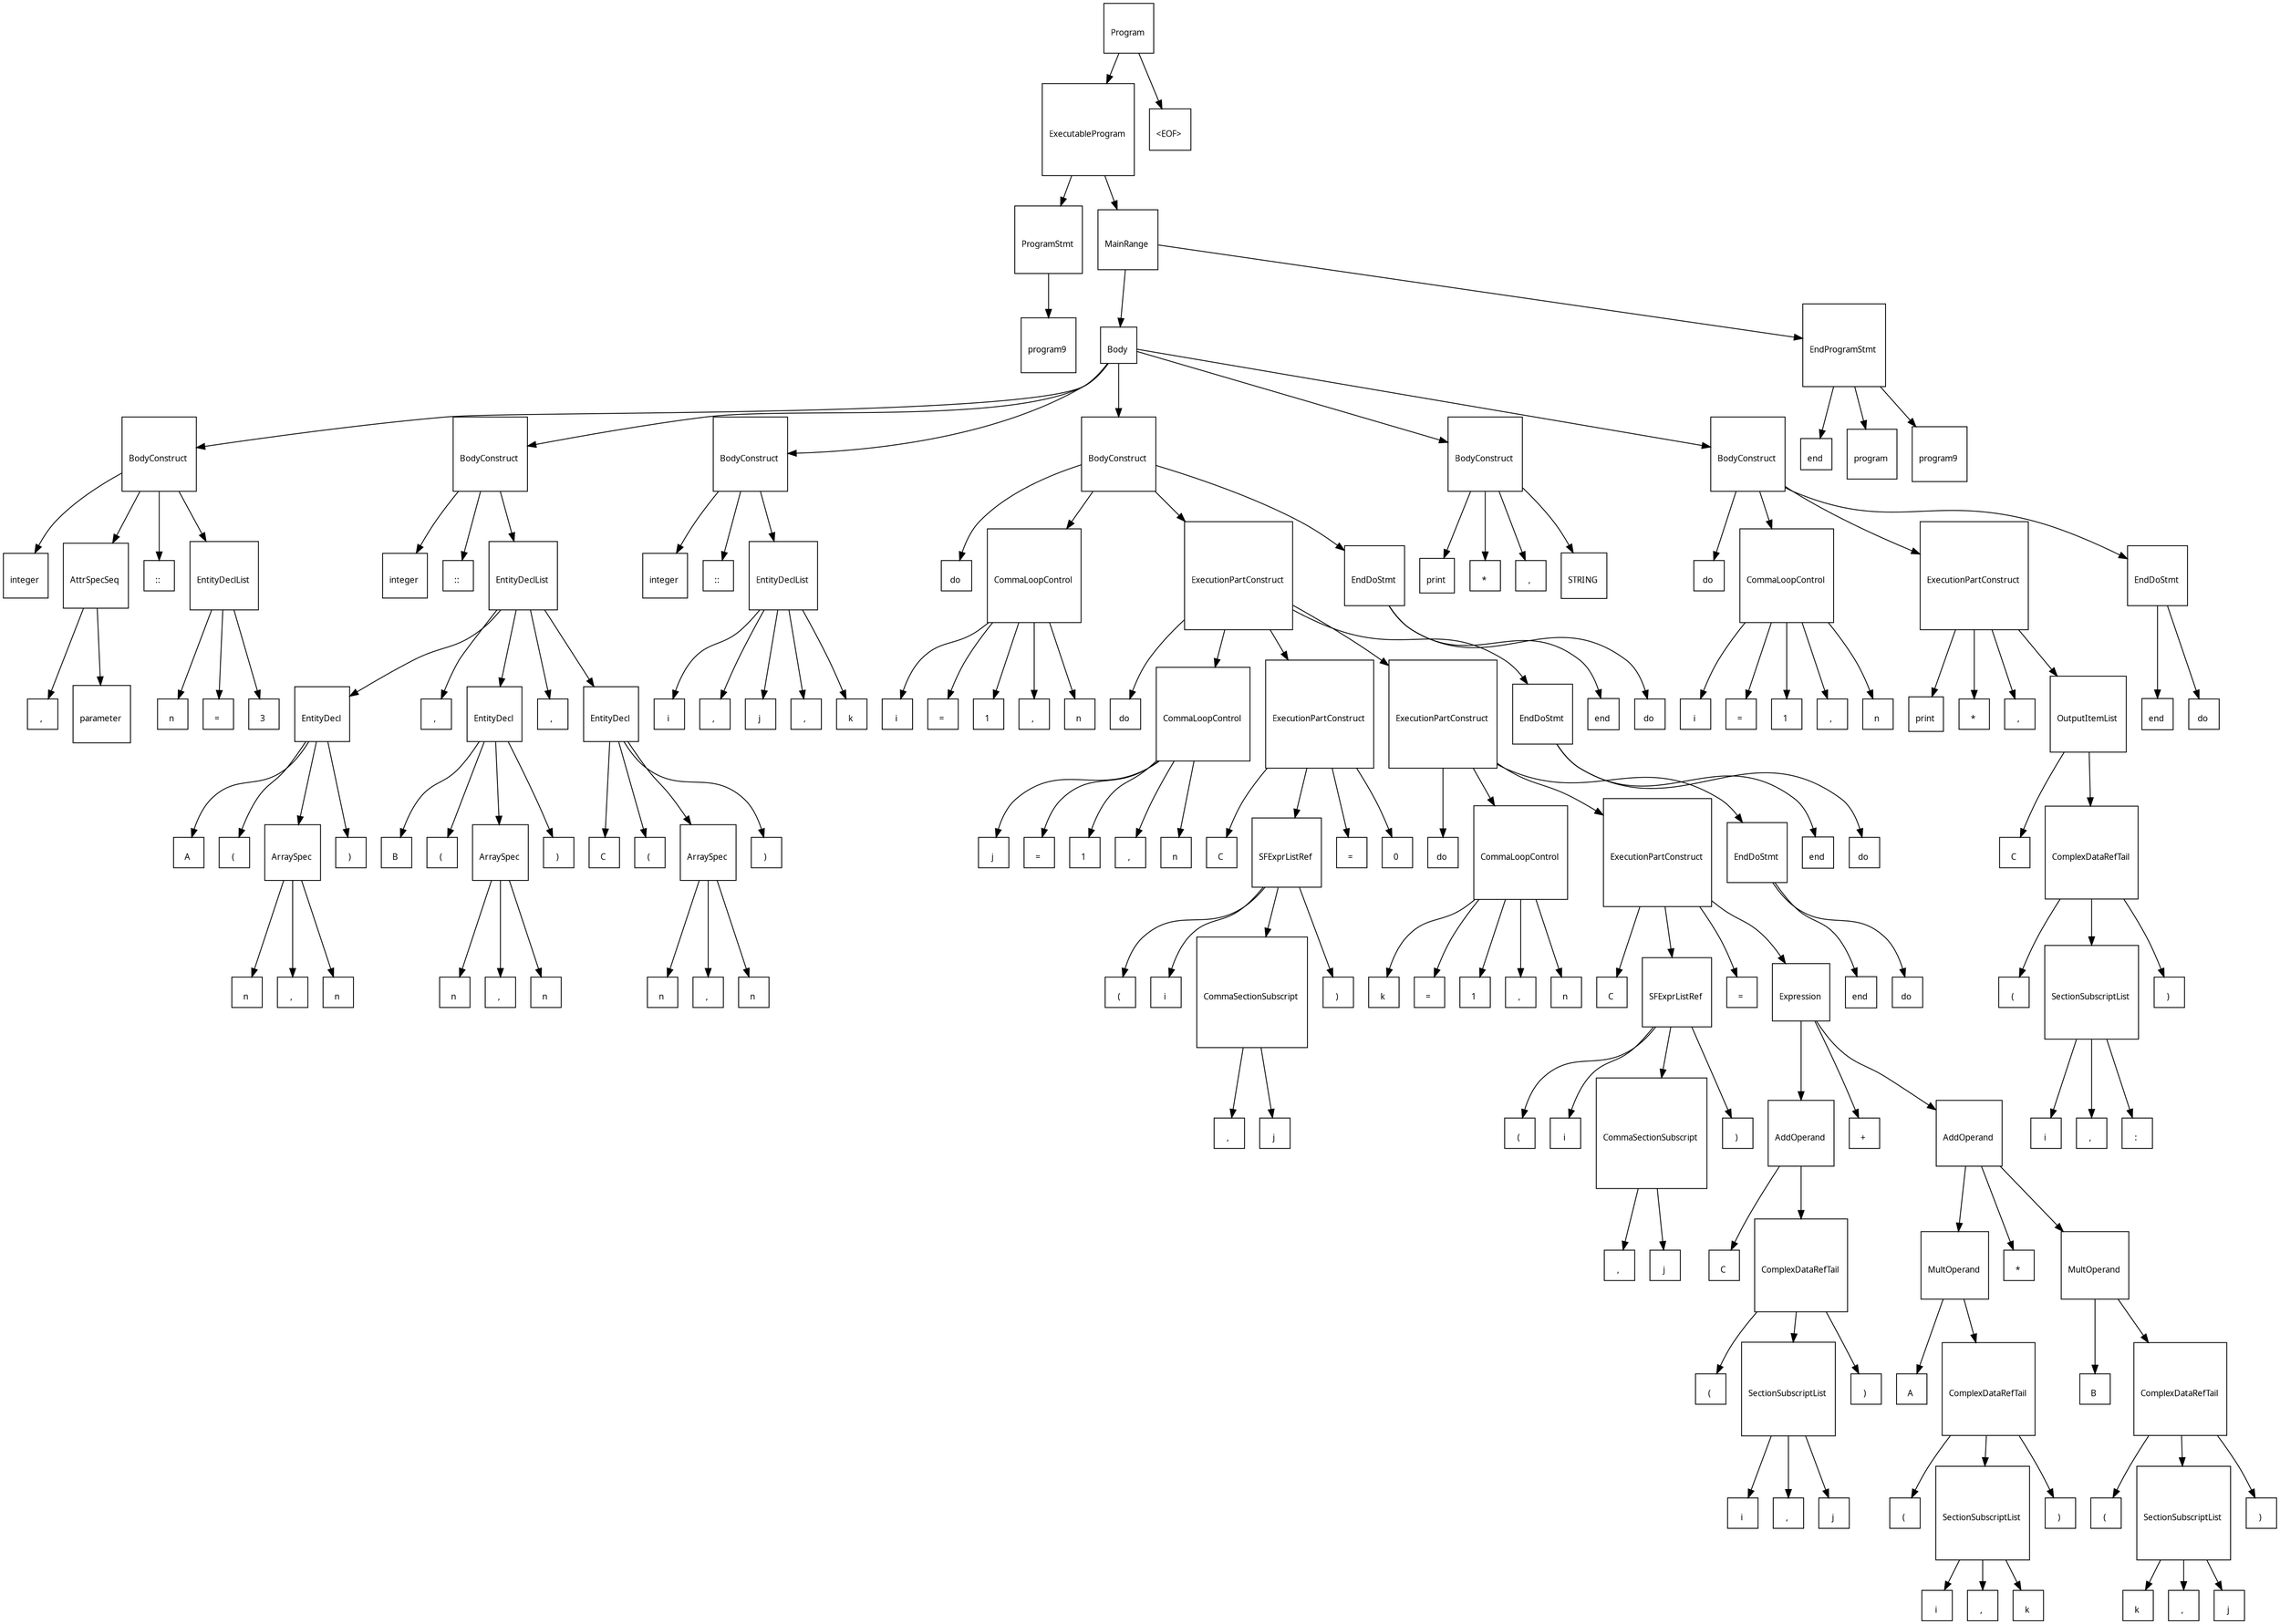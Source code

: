 digraph G {
  charset="UTF-8"
  node [shape=square, fontname="Arial Unicode MS"];
  "4c16a905-b64f-415a-9a4c-05d5574d3694" [label="\lProgram \n", fontsize=10];
  "4c16a905-b64f-415a-9a4c-05d5574d3694" -> "22ee99cb-eeb6-4fbd-ae5c-732eabcfdf30";
  "22ee99cb-eeb6-4fbd-ae5c-732eabcfdf30" [label="\lExecutableProgram \n", fontsize=10];
  "22ee99cb-eeb6-4fbd-ae5c-732eabcfdf30" -> "f9d8ad98-9ead-49e1-8e39-51428a3bc389";
  "f9d8ad98-9ead-49e1-8e39-51428a3bc389" [label="\lProgramStmt \n", fontsize=10];
  "f9d8ad98-9ead-49e1-8e39-51428a3bc389" -> "97bfd01b-2411-485b-b579-d8b60cd18a29";
  "97bfd01b-2411-485b-b579-d8b60cd18a29" [label="\lprogram9 \n", fontsize=10];
  "22ee99cb-eeb6-4fbd-ae5c-732eabcfdf30" -> "56df7d64-e4f5-49e2-b438-1920f5c903ba";
  "56df7d64-e4f5-49e2-b438-1920f5c903ba" [label="\lMainRange \n", fontsize=10];
  "56df7d64-e4f5-49e2-b438-1920f5c903ba" -> "fe1d30d0-e848-4ef0-afb6-1666e2e37be8";
  "fe1d30d0-e848-4ef0-afb6-1666e2e37be8" [label="\lBody \n", fontsize=10];
  "fe1d30d0-e848-4ef0-afb6-1666e2e37be8" -> "5f466235-4f77-48cc-b622-e246bea3d46f";
  "5f466235-4f77-48cc-b622-e246bea3d46f" [label="\lBodyConstruct \n", fontsize=10];
  "5f466235-4f77-48cc-b622-e246bea3d46f" -> "610a7275-086f-4a0a-a2b4-860dd9b19cea";
  "610a7275-086f-4a0a-a2b4-860dd9b19cea" [label="\linteger \n", fontsize=10];
  "5f466235-4f77-48cc-b622-e246bea3d46f" -> "8275443f-db9f-49d6-9eec-3fac60ac1f08";
  "8275443f-db9f-49d6-9eec-3fac60ac1f08" [label="\lAttrSpecSeq \n", fontsize=10];
  "8275443f-db9f-49d6-9eec-3fac60ac1f08" -> "43e6bb43-32ee-4910-aaa1-b5fe6cb79501";
  "43e6bb43-32ee-4910-aaa1-b5fe6cb79501" [label="\l, \n", fontsize=10];
  "8275443f-db9f-49d6-9eec-3fac60ac1f08" -> "34bb5304-6eda-4c1c-b539-a058b8ddb18a";
  "34bb5304-6eda-4c1c-b539-a058b8ddb18a" [label="\lparameter \n", fontsize=10];
  "5f466235-4f77-48cc-b622-e246bea3d46f" -> "ef9baef2-71ea-4401-b918-141d57dec3d9";
  "ef9baef2-71ea-4401-b918-141d57dec3d9" [label="\l:: \n", fontsize=10];
  "5f466235-4f77-48cc-b622-e246bea3d46f" -> "6339adb2-c3e8-419f-b070-c0c58795379c";
  "6339adb2-c3e8-419f-b070-c0c58795379c" [label="\lEntityDeclList \n", fontsize=10];
  "6339adb2-c3e8-419f-b070-c0c58795379c" -> "cbfcbc54-c039-4ed6-a528-71188762c482";
  "cbfcbc54-c039-4ed6-a528-71188762c482" [label="\ln \n", fontsize=10];
  "6339adb2-c3e8-419f-b070-c0c58795379c" -> "ea47a7c2-fe67-4517-82bc-57a9950cbc40";
  "ea47a7c2-fe67-4517-82bc-57a9950cbc40" [label="\l= \n", fontsize=10];
  "6339adb2-c3e8-419f-b070-c0c58795379c" -> "df31a0ea-05d6-4b32-9b9d-de2d380020df";
  "df31a0ea-05d6-4b32-9b9d-de2d380020df" [label="\l3 \n", fontsize=10];
  "fe1d30d0-e848-4ef0-afb6-1666e2e37be8" -> "1577da06-17f0-4b6b-b9e1-b23ccf30c077";
  "1577da06-17f0-4b6b-b9e1-b23ccf30c077" [label="\lBodyConstruct \n", fontsize=10];
  "1577da06-17f0-4b6b-b9e1-b23ccf30c077" -> "4fb24068-4c0a-4dcd-8aa4-e8baff9988d3";
  "4fb24068-4c0a-4dcd-8aa4-e8baff9988d3" [label="\linteger \n", fontsize=10];
  "1577da06-17f0-4b6b-b9e1-b23ccf30c077" -> "82c8fde2-02ca-4549-8048-4edc6278be71";
  "82c8fde2-02ca-4549-8048-4edc6278be71" [label="\l:: \n", fontsize=10];
  "1577da06-17f0-4b6b-b9e1-b23ccf30c077" -> "ed1466fa-d6b1-4e51-8981-e1c72ea27023";
  "ed1466fa-d6b1-4e51-8981-e1c72ea27023" [label="\lEntityDeclList \n", fontsize=10];
  "ed1466fa-d6b1-4e51-8981-e1c72ea27023" -> "0a2c2e47-1ddf-4420-bcce-1afc6f21f21c";
  "0a2c2e47-1ddf-4420-bcce-1afc6f21f21c" [label="\lEntityDecl \n", fontsize=10];
  "0a2c2e47-1ddf-4420-bcce-1afc6f21f21c" -> "0cec16ac-a61f-480e-b068-266cf7308683";
  "0cec16ac-a61f-480e-b068-266cf7308683" [label="\lA \n", fontsize=10];
  "0a2c2e47-1ddf-4420-bcce-1afc6f21f21c" -> "361155ea-7100-4954-8404-69ce17af952e";
  "361155ea-7100-4954-8404-69ce17af952e" [label="\l( \n", fontsize=10];
  "0a2c2e47-1ddf-4420-bcce-1afc6f21f21c" -> "a1827b7c-6058-4c84-b57e-11eb880fd354";
  "a1827b7c-6058-4c84-b57e-11eb880fd354" [label="\lArraySpec \n", fontsize=10];
  "a1827b7c-6058-4c84-b57e-11eb880fd354" -> "1509d1f1-9ba8-4f25-8cb5-fc1720574d1a";
  "1509d1f1-9ba8-4f25-8cb5-fc1720574d1a" [label="\ln \n", fontsize=10];
  "a1827b7c-6058-4c84-b57e-11eb880fd354" -> "712da160-b05e-4000-a61a-dfd70452d7c8";
  "712da160-b05e-4000-a61a-dfd70452d7c8" [label="\l, \n", fontsize=10];
  "a1827b7c-6058-4c84-b57e-11eb880fd354" -> "b598d455-a1d0-47f3-8fba-a0fe3967bdd1";
  "b598d455-a1d0-47f3-8fba-a0fe3967bdd1" [label="\ln \n", fontsize=10];
  "0a2c2e47-1ddf-4420-bcce-1afc6f21f21c" -> "7aeb9ffb-0c0f-4032-a15f-d65db5da2086";
  "7aeb9ffb-0c0f-4032-a15f-d65db5da2086" [label="\l) \n", fontsize=10];
  "ed1466fa-d6b1-4e51-8981-e1c72ea27023" -> "37e0bb7f-87f5-4649-90b6-dc54ad4567d2";
  "37e0bb7f-87f5-4649-90b6-dc54ad4567d2" [label="\l, \n", fontsize=10];
  "ed1466fa-d6b1-4e51-8981-e1c72ea27023" -> "1813229d-1b9b-4a97-9bf5-65c1375a166b";
  "1813229d-1b9b-4a97-9bf5-65c1375a166b" [label="\lEntityDecl \n", fontsize=10];
  "1813229d-1b9b-4a97-9bf5-65c1375a166b" -> "39b474a9-7d8c-4cd0-9116-e27ebde1b556";
  "39b474a9-7d8c-4cd0-9116-e27ebde1b556" [label="\lB \n", fontsize=10];
  "1813229d-1b9b-4a97-9bf5-65c1375a166b" -> "d6260854-1353-450b-a280-d34f9ccbe054";
  "d6260854-1353-450b-a280-d34f9ccbe054" [label="\l( \n", fontsize=10];
  "1813229d-1b9b-4a97-9bf5-65c1375a166b" -> "4875d811-b4bf-4e2e-851b-10f2b505bf87";
  "4875d811-b4bf-4e2e-851b-10f2b505bf87" [label="\lArraySpec \n", fontsize=10];
  "4875d811-b4bf-4e2e-851b-10f2b505bf87" -> "fa4c278d-799c-43de-8993-e876a0eac087";
  "fa4c278d-799c-43de-8993-e876a0eac087" [label="\ln \n", fontsize=10];
  "4875d811-b4bf-4e2e-851b-10f2b505bf87" -> "974220e1-cc83-4383-a711-35b3715b2fdf";
  "974220e1-cc83-4383-a711-35b3715b2fdf" [label="\l, \n", fontsize=10];
  "4875d811-b4bf-4e2e-851b-10f2b505bf87" -> "a3bb0cbe-b20b-4693-8839-42c0c16d7364";
  "a3bb0cbe-b20b-4693-8839-42c0c16d7364" [label="\ln \n", fontsize=10];
  "1813229d-1b9b-4a97-9bf5-65c1375a166b" -> "6373275f-599a-46c6-9096-eeddacdf8682";
  "6373275f-599a-46c6-9096-eeddacdf8682" [label="\l) \n", fontsize=10];
  "ed1466fa-d6b1-4e51-8981-e1c72ea27023" -> "a023152d-1a53-4080-80cb-3a8b91c2cafd";
  "a023152d-1a53-4080-80cb-3a8b91c2cafd" [label="\l, \n", fontsize=10];
  "ed1466fa-d6b1-4e51-8981-e1c72ea27023" -> "1756fe8b-cc45-49f1-a611-74cd635a0cf7";
  "1756fe8b-cc45-49f1-a611-74cd635a0cf7" [label="\lEntityDecl \n", fontsize=10];
  "1756fe8b-cc45-49f1-a611-74cd635a0cf7" -> "64db0acd-c8b8-4f31-bb0e-3d48a0a8c36d";
  "64db0acd-c8b8-4f31-bb0e-3d48a0a8c36d" [label="\lC \n", fontsize=10];
  "1756fe8b-cc45-49f1-a611-74cd635a0cf7" -> "1466c4df-9540-4fd8-9174-2f35e93417bf";
  "1466c4df-9540-4fd8-9174-2f35e93417bf" [label="\l( \n", fontsize=10];
  "1756fe8b-cc45-49f1-a611-74cd635a0cf7" -> "9991abb7-87f0-43e7-8464-dc0a8bf5084b";
  "9991abb7-87f0-43e7-8464-dc0a8bf5084b" [label="\lArraySpec \n", fontsize=10];
  "9991abb7-87f0-43e7-8464-dc0a8bf5084b" -> "c37b696d-03c5-4a6a-a512-1b1fa4a6810c";
  "c37b696d-03c5-4a6a-a512-1b1fa4a6810c" [label="\ln \n", fontsize=10];
  "9991abb7-87f0-43e7-8464-dc0a8bf5084b" -> "eda830ba-756a-4dc7-a8ab-8152b16fa274";
  "eda830ba-756a-4dc7-a8ab-8152b16fa274" [label="\l, \n", fontsize=10];
  "9991abb7-87f0-43e7-8464-dc0a8bf5084b" -> "dc936d41-5c5d-4b1c-8280-33d22256f7a3";
  "dc936d41-5c5d-4b1c-8280-33d22256f7a3" [label="\ln \n", fontsize=10];
  "1756fe8b-cc45-49f1-a611-74cd635a0cf7" -> "09071b71-3d82-4724-827c-a2d38e80291a";
  "09071b71-3d82-4724-827c-a2d38e80291a" [label="\l) \n", fontsize=10];
  "fe1d30d0-e848-4ef0-afb6-1666e2e37be8" -> "2564f8c5-8d1c-4928-9ca1-c2bf94def939";
  "2564f8c5-8d1c-4928-9ca1-c2bf94def939" [label="\lBodyConstruct \n", fontsize=10];
  "2564f8c5-8d1c-4928-9ca1-c2bf94def939" -> "9b71979b-8a41-4d2b-b10d-97f04d26d54d";
  "9b71979b-8a41-4d2b-b10d-97f04d26d54d" [label="\linteger \n", fontsize=10];
  "2564f8c5-8d1c-4928-9ca1-c2bf94def939" -> "a4cc089a-aec6-42fa-be32-934462ce5d6a";
  "a4cc089a-aec6-42fa-be32-934462ce5d6a" [label="\l:: \n", fontsize=10];
  "2564f8c5-8d1c-4928-9ca1-c2bf94def939" -> "64a8cd9f-5494-4b09-a66b-f0c0e1519e7e";
  "64a8cd9f-5494-4b09-a66b-f0c0e1519e7e" [label="\lEntityDeclList \n", fontsize=10];
  "64a8cd9f-5494-4b09-a66b-f0c0e1519e7e" -> "0a1137f9-0262-4f0a-927c-394c18aab9a8";
  "0a1137f9-0262-4f0a-927c-394c18aab9a8" [label="\li \n", fontsize=10];
  "64a8cd9f-5494-4b09-a66b-f0c0e1519e7e" -> "8f3e2d5f-442b-4683-8fab-79183bbc2b7f";
  "8f3e2d5f-442b-4683-8fab-79183bbc2b7f" [label="\l, \n", fontsize=10];
  "64a8cd9f-5494-4b09-a66b-f0c0e1519e7e" -> "89c22803-d818-4108-8bbe-49637ff2a54c";
  "89c22803-d818-4108-8bbe-49637ff2a54c" [label="\lj \n", fontsize=10];
  "64a8cd9f-5494-4b09-a66b-f0c0e1519e7e" -> "37593a3a-e193-42fc-9dc3-fa9abc1e555a";
  "37593a3a-e193-42fc-9dc3-fa9abc1e555a" [label="\l, \n", fontsize=10];
  "64a8cd9f-5494-4b09-a66b-f0c0e1519e7e" -> "d674408c-cde2-45f1-b49c-1a0a7f3ddd2b";
  "d674408c-cde2-45f1-b49c-1a0a7f3ddd2b" [label="\lk \n", fontsize=10];
  "fe1d30d0-e848-4ef0-afb6-1666e2e37be8" -> "a3496c57-8620-4064-a00c-c79b112f81de";
  "a3496c57-8620-4064-a00c-c79b112f81de" [label="\lBodyConstruct \n", fontsize=10];
  "a3496c57-8620-4064-a00c-c79b112f81de" -> "d9f76b41-2617-4a75-9240-6fc6784b0006";
  "d9f76b41-2617-4a75-9240-6fc6784b0006" [label="\ldo \n", fontsize=10];
  "a3496c57-8620-4064-a00c-c79b112f81de" -> "a3ebed55-5923-4712-af4f-eeed326745a1";
  "a3ebed55-5923-4712-af4f-eeed326745a1" [label="\lCommaLoopControl \n", fontsize=10];
  "a3ebed55-5923-4712-af4f-eeed326745a1" -> "cd4f71e5-58be-498c-838f-c6d78c50629a";
  "cd4f71e5-58be-498c-838f-c6d78c50629a" [label="\li \n", fontsize=10];
  "a3ebed55-5923-4712-af4f-eeed326745a1" -> "c6f0cf88-9b97-4287-b135-1377dda4213f";
  "c6f0cf88-9b97-4287-b135-1377dda4213f" [label="\l= \n", fontsize=10];
  "a3ebed55-5923-4712-af4f-eeed326745a1" -> "d582113f-6573-481e-a822-8a06aa2194f3";
  "d582113f-6573-481e-a822-8a06aa2194f3" [label="\l1 \n", fontsize=10];
  "a3ebed55-5923-4712-af4f-eeed326745a1" -> "7c5c78e9-6ce1-442d-8492-057946d4806e";
  "7c5c78e9-6ce1-442d-8492-057946d4806e" [label="\l, \n", fontsize=10];
  "a3ebed55-5923-4712-af4f-eeed326745a1" -> "4d2a65fe-7168-4c69-a200-34322afbc3d5";
  "4d2a65fe-7168-4c69-a200-34322afbc3d5" [label="\ln \n", fontsize=10];
  "a3496c57-8620-4064-a00c-c79b112f81de" -> "a6cb9059-0937-4432-af08-ec1e06b53ab6";
  "a6cb9059-0937-4432-af08-ec1e06b53ab6" [label="\lExecutionPartConstruct \n", fontsize=10];
  "a6cb9059-0937-4432-af08-ec1e06b53ab6" -> "0fc786e3-678b-4b54-aa51-86d8873fa72d";
  "0fc786e3-678b-4b54-aa51-86d8873fa72d" [label="\ldo \n", fontsize=10];
  "a6cb9059-0937-4432-af08-ec1e06b53ab6" -> "e809c653-38b9-4b14-b9cc-73a96e20f4f3";
  "e809c653-38b9-4b14-b9cc-73a96e20f4f3" [label="\lCommaLoopControl \n", fontsize=10];
  "e809c653-38b9-4b14-b9cc-73a96e20f4f3" -> "58598dca-a688-43b4-8efc-d8d434d5422b";
  "58598dca-a688-43b4-8efc-d8d434d5422b" [label="\lj \n", fontsize=10];
  "e809c653-38b9-4b14-b9cc-73a96e20f4f3" -> "27cc6ba2-fb60-49c4-b6eb-01954635519a";
  "27cc6ba2-fb60-49c4-b6eb-01954635519a" [label="\l= \n", fontsize=10];
  "e809c653-38b9-4b14-b9cc-73a96e20f4f3" -> "8ea73df5-3e6b-4db7-87e7-ba81bfa78d27";
  "8ea73df5-3e6b-4db7-87e7-ba81bfa78d27" [label="\l1 \n", fontsize=10];
  "e809c653-38b9-4b14-b9cc-73a96e20f4f3" -> "4759efb0-c5d0-4f68-846f-72048718c47f";
  "4759efb0-c5d0-4f68-846f-72048718c47f" [label="\l, \n", fontsize=10];
  "e809c653-38b9-4b14-b9cc-73a96e20f4f3" -> "1c2d86c5-9b02-46e7-a01f-978b6ba9afef";
  "1c2d86c5-9b02-46e7-a01f-978b6ba9afef" [label="\ln \n", fontsize=10];
  "a6cb9059-0937-4432-af08-ec1e06b53ab6" -> "19bfce96-87d8-440a-9a2a-401dc69db4fd";
  "19bfce96-87d8-440a-9a2a-401dc69db4fd" [label="\lExecutionPartConstruct \n", fontsize=10];
  "19bfce96-87d8-440a-9a2a-401dc69db4fd" -> "9e0602bd-4f7f-493e-929b-9cc65b286ffa";
  "9e0602bd-4f7f-493e-929b-9cc65b286ffa" [label="\lC \n", fontsize=10];
  "19bfce96-87d8-440a-9a2a-401dc69db4fd" -> "eab2f981-afeb-4fa8-9c36-5fbbd53973f8";
  "eab2f981-afeb-4fa8-9c36-5fbbd53973f8" [label="\lSFExprListRef \n", fontsize=10];
  "eab2f981-afeb-4fa8-9c36-5fbbd53973f8" -> "f85bd2c4-6402-4c7a-bc65-dcbd948a1668";
  "f85bd2c4-6402-4c7a-bc65-dcbd948a1668" [label="\l( \n", fontsize=10];
  "eab2f981-afeb-4fa8-9c36-5fbbd53973f8" -> "bdb3e62c-b5aa-4629-9b8e-b1c9effc3307";
  "bdb3e62c-b5aa-4629-9b8e-b1c9effc3307" [label="\li \n", fontsize=10];
  "eab2f981-afeb-4fa8-9c36-5fbbd53973f8" -> "2a3320f3-4d6a-4771-86c8-138f30608f5e";
  "2a3320f3-4d6a-4771-86c8-138f30608f5e" [label="\lCommaSectionSubscript \n", fontsize=10];
  "2a3320f3-4d6a-4771-86c8-138f30608f5e" -> "ca5ec164-890d-4326-8d68-215e90be6a61";
  "ca5ec164-890d-4326-8d68-215e90be6a61" [label="\l, \n", fontsize=10];
  "2a3320f3-4d6a-4771-86c8-138f30608f5e" -> "eda426c6-c79d-4f75-8e77-3329513c21a9";
  "eda426c6-c79d-4f75-8e77-3329513c21a9" [label="\lj \n", fontsize=10];
  "eab2f981-afeb-4fa8-9c36-5fbbd53973f8" -> "ba422c5c-1819-45a9-94c4-e52a1e805362";
  "ba422c5c-1819-45a9-94c4-e52a1e805362" [label="\l) \n", fontsize=10];
  "19bfce96-87d8-440a-9a2a-401dc69db4fd" -> "9e2f30d4-c319-4f03-a5b5-039640a4ff2c";
  "9e2f30d4-c319-4f03-a5b5-039640a4ff2c" [label="\l= \n", fontsize=10];
  "19bfce96-87d8-440a-9a2a-401dc69db4fd" -> "08e230be-62da-4531-83ff-a77beac884e3";
  "08e230be-62da-4531-83ff-a77beac884e3" [label="\l0 \n", fontsize=10];
  "a6cb9059-0937-4432-af08-ec1e06b53ab6" -> "c8fb92a9-ca50-41c6-953e-f215eb639c9d";
  "c8fb92a9-ca50-41c6-953e-f215eb639c9d" [label="\lExecutionPartConstruct \n", fontsize=10];
  "c8fb92a9-ca50-41c6-953e-f215eb639c9d" -> "d7778a8c-47eb-4528-a32f-9a6a8068d2cc";
  "d7778a8c-47eb-4528-a32f-9a6a8068d2cc" [label="\ldo \n", fontsize=10];
  "c8fb92a9-ca50-41c6-953e-f215eb639c9d" -> "83f5bd27-29d4-4307-bd30-6fe74968e08a";
  "83f5bd27-29d4-4307-bd30-6fe74968e08a" [label="\lCommaLoopControl \n", fontsize=10];
  "83f5bd27-29d4-4307-bd30-6fe74968e08a" -> "d7ba9bcf-e369-4475-a7af-17df3ebff0dc";
  "d7ba9bcf-e369-4475-a7af-17df3ebff0dc" [label="\lk \n", fontsize=10];
  "83f5bd27-29d4-4307-bd30-6fe74968e08a" -> "02714d46-04d0-4ab8-8ce7-c10a95574e2b";
  "02714d46-04d0-4ab8-8ce7-c10a95574e2b" [label="\l= \n", fontsize=10];
  "83f5bd27-29d4-4307-bd30-6fe74968e08a" -> "2f9f218e-91bf-4ca4-afaf-feb79036b686";
  "2f9f218e-91bf-4ca4-afaf-feb79036b686" [label="\l1 \n", fontsize=10];
  "83f5bd27-29d4-4307-bd30-6fe74968e08a" -> "f6459d93-8799-4d92-9cd8-b5682049c8b2";
  "f6459d93-8799-4d92-9cd8-b5682049c8b2" [label="\l, \n", fontsize=10];
  "83f5bd27-29d4-4307-bd30-6fe74968e08a" -> "9b1f5b72-bc89-4289-b9d7-66a4750da822";
  "9b1f5b72-bc89-4289-b9d7-66a4750da822" [label="\ln \n", fontsize=10];
  "c8fb92a9-ca50-41c6-953e-f215eb639c9d" -> "68000f76-d873-4781-8c75-39eeab56cc6c";
  "68000f76-d873-4781-8c75-39eeab56cc6c" [label="\lExecutionPartConstruct \n", fontsize=10];
  "68000f76-d873-4781-8c75-39eeab56cc6c" -> "7ccc8251-c6db-479d-a945-a7b142403ca5";
  "7ccc8251-c6db-479d-a945-a7b142403ca5" [label="\lC \n", fontsize=10];
  "68000f76-d873-4781-8c75-39eeab56cc6c" -> "85645394-6bd6-48c0-b300-7e3285caf620";
  "85645394-6bd6-48c0-b300-7e3285caf620" [label="\lSFExprListRef \n", fontsize=10];
  "85645394-6bd6-48c0-b300-7e3285caf620" -> "c5567d62-3e70-4edf-bdc2-d36d39a3707c";
  "c5567d62-3e70-4edf-bdc2-d36d39a3707c" [label="\l( \n", fontsize=10];
  "85645394-6bd6-48c0-b300-7e3285caf620" -> "9f3cc371-a2d6-4b4a-b329-7dd28d072ae0";
  "9f3cc371-a2d6-4b4a-b329-7dd28d072ae0" [label="\li \n", fontsize=10];
  "85645394-6bd6-48c0-b300-7e3285caf620" -> "10e5cdf9-e42c-44d8-97e7-39aa4a13641a";
  "10e5cdf9-e42c-44d8-97e7-39aa4a13641a" [label="\lCommaSectionSubscript \n", fontsize=10];
  "10e5cdf9-e42c-44d8-97e7-39aa4a13641a" -> "6acb5454-9dcc-4369-9ffe-cb5ea22b4dc5";
  "6acb5454-9dcc-4369-9ffe-cb5ea22b4dc5" [label="\l, \n", fontsize=10];
  "10e5cdf9-e42c-44d8-97e7-39aa4a13641a" -> "f455fa6b-4d78-4de4-ab8e-0482b29b5e3e";
  "f455fa6b-4d78-4de4-ab8e-0482b29b5e3e" [label="\lj \n", fontsize=10];
  "85645394-6bd6-48c0-b300-7e3285caf620" -> "a3fe1161-eed1-4345-88b2-06d545a092e2";
  "a3fe1161-eed1-4345-88b2-06d545a092e2" [label="\l) \n", fontsize=10];
  "68000f76-d873-4781-8c75-39eeab56cc6c" -> "788376d2-47ae-403d-9b9a-3376283d551c";
  "788376d2-47ae-403d-9b9a-3376283d551c" [label="\l= \n", fontsize=10];
  "68000f76-d873-4781-8c75-39eeab56cc6c" -> "965b2e42-31f4-41f5-8dea-5cf7b61ca6bb";
  "965b2e42-31f4-41f5-8dea-5cf7b61ca6bb" [label="\lExpression \n", fontsize=10];
  "965b2e42-31f4-41f5-8dea-5cf7b61ca6bb" -> "e998e90e-d287-4b83-afdf-c335fa768798";
  "e998e90e-d287-4b83-afdf-c335fa768798" [label="\lAddOperand \n", fontsize=10];
  "e998e90e-d287-4b83-afdf-c335fa768798" -> "6fdef802-4d54-4d96-bd05-589d2d33756e";
  "6fdef802-4d54-4d96-bd05-589d2d33756e" [label="\lC \n", fontsize=10];
  "e998e90e-d287-4b83-afdf-c335fa768798" -> "cbafa5c8-d308-4d3e-b219-c69c0c535763";
  "cbafa5c8-d308-4d3e-b219-c69c0c535763" [label="\lComplexDataRefTail \n", fontsize=10];
  "cbafa5c8-d308-4d3e-b219-c69c0c535763" -> "65b1691d-c8f4-47e6-9df2-516b1a1bdfc2";
  "65b1691d-c8f4-47e6-9df2-516b1a1bdfc2" [label="\l( \n", fontsize=10];
  "cbafa5c8-d308-4d3e-b219-c69c0c535763" -> "3b9da2d5-4576-43f1-ad13-1f719dc6388f";
  "3b9da2d5-4576-43f1-ad13-1f719dc6388f" [label="\lSectionSubscriptList \n", fontsize=10];
  "3b9da2d5-4576-43f1-ad13-1f719dc6388f" -> "e1d7e606-c6c4-476c-940d-706666285d04";
  "e1d7e606-c6c4-476c-940d-706666285d04" [label="\li \n", fontsize=10];
  "3b9da2d5-4576-43f1-ad13-1f719dc6388f" -> "df9cc214-8e24-442e-873b-abd7021657be";
  "df9cc214-8e24-442e-873b-abd7021657be" [label="\l, \n", fontsize=10];
  "3b9da2d5-4576-43f1-ad13-1f719dc6388f" -> "59e22762-dbcb-47d0-bc74-d32dab59b944";
  "59e22762-dbcb-47d0-bc74-d32dab59b944" [label="\lj \n", fontsize=10];
  "cbafa5c8-d308-4d3e-b219-c69c0c535763" -> "cf4d2ff1-aacb-4335-b5a5-3273bca0295e";
  "cf4d2ff1-aacb-4335-b5a5-3273bca0295e" [label="\l) \n", fontsize=10];
  "965b2e42-31f4-41f5-8dea-5cf7b61ca6bb" -> "5996564f-b57c-445d-826c-c809cff6f6e6";
  "5996564f-b57c-445d-826c-c809cff6f6e6" [label="\l+ \n", fontsize=10];
  "965b2e42-31f4-41f5-8dea-5cf7b61ca6bb" -> "d671839b-8348-4ad4-9532-5512d0421316";
  "d671839b-8348-4ad4-9532-5512d0421316" [label="\lAddOperand \n", fontsize=10];
  "d671839b-8348-4ad4-9532-5512d0421316" -> "feefc670-d3eb-4247-8982-0070f9010fef";
  "feefc670-d3eb-4247-8982-0070f9010fef" [label="\lMultOperand \n", fontsize=10];
  "feefc670-d3eb-4247-8982-0070f9010fef" -> "fbd9c7c9-0127-481c-bcb2-ab8ed4212297";
  "fbd9c7c9-0127-481c-bcb2-ab8ed4212297" [label="\lA \n", fontsize=10];
  "feefc670-d3eb-4247-8982-0070f9010fef" -> "47180e13-6fe7-4808-b0c9-aef3c21018dc";
  "47180e13-6fe7-4808-b0c9-aef3c21018dc" [label="\lComplexDataRefTail \n", fontsize=10];
  "47180e13-6fe7-4808-b0c9-aef3c21018dc" -> "6be8e5a4-a658-46b6-b81e-d9b5a74b0f36";
  "6be8e5a4-a658-46b6-b81e-d9b5a74b0f36" [label="\l( \n", fontsize=10];
  "47180e13-6fe7-4808-b0c9-aef3c21018dc" -> "daf564e8-d754-4a6d-8bdf-b18c4641e048";
  "daf564e8-d754-4a6d-8bdf-b18c4641e048" [label="\lSectionSubscriptList \n", fontsize=10];
  "daf564e8-d754-4a6d-8bdf-b18c4641e048" -> "5aeabe3a-10ff-43f0-8593-9b91d2ec72c9";
  "5aeabe3a-10ff-43f0-8593-9b91d2ec72c9" [label="\li \n", fontsize=10];
  "daf564e8-d754-4a6d-8bdf-b18c4641e048" -> "53a5f51c-0429-4e77-bb47-a35bda94a07b";
  "53a5f51c-0429-4e77-bb47-a35bda94a07b" [label="\l, \n", fontsize=10];
  "daf564e8-d754-4a6d-8bdf-b18c4641e048" -> "817bf342-cd0a-427a-bdaf-a1dbcda06d84";
  "817bf342-cd0a-427a-bdaf-a1dbcda06d84" [label="\lk \n", fontsize=10];
  "47180e13-6fe7-4808-b0c9-aef3c21018dc" -> "8e1df6ae-2231-4380-ae06-3867fbc9381b";
  "8e1df6ae-2231-4380-ae06-3867fbc9381b" [label="\l) \n", fontsize=10];
  "d671839b-8348-4ad4-9532-5512d0421316" -> "5b3d66f2-995a-45b1-b017-83bbcfeb1fb9";
  "5b3d66f2-995a-45b1-b017-83bbcfeb1fb9" [label="\l* \n", fontsize=10];
  "d671839b-8348-4ad4-9532-5512d0421316" -> "a81eef4c-7a44-4e23-8af5-c5efe1708b3a";
  "a81eef4c-7a44-4e23-8af5-c5efe1708b3a" [label="\lMultOperand \n", fontsize=10];
  "a81eef4c-7a44-4e23-8af5-c5efe1708b3a" -> "af513dc5-a928-4b28-91c8-c92a0e81252b";
  "af513dc5-a928-4b28-91c8-c92a0e81252b" [label="\lB \n", fontsize=10];
  "a81eef4c-7a44-4e23-8af5-c5efe1708b3a" -> "dc8ad280-7aec-44bf-9305-d298766a832a";
  "dc8ad280-7aec-44bf-9305-d298766a832a" [label="\lComplexDataRefTail \n", fontsize=10];
  "dc8ad280-7aec-44bf-9305-d298766a832a" -> "299d2964-6cf1-4c63-a58d-f0c8544c7ee1";
  "299d2964-6cf1-4c63-a58d-f0c8544c7ee1" [label="\l( \n", fontsize=10];
  "dc8ad280-7aec-44bf-9305-d298766a832a" -> "9f04bd99-db23-4d57-9432-99ebbb56a3b2";
  "9f04bd99-db23-4d57-9432-99ebbb56a3b2" [label="\lSectionSubscriptList \n", fontsize=10];
  "9f04bd99-db23-4d57-9432-99ebbb56a3b2" -> "9005b528-5448-4907-a3cb-a2b54e0cff91";
  "9005b528-5448-4907-a3cb-a2b54e0cff91" [label="\lk \n", fontsize=10];
  "9f04bd99-db23-4d57-9432-99ebbb56a3b2" -> "e62aaa5e-8375-4cd4-9898-a41cad96eb2f";
  "e62aaa5e-8375-4cd4-9898-a41cad96eb2f" [label="\l, \n", fontsize=10];
  "9f04bd99-db23-4d57-9432-99ebbb56a3b2" -> "dd3174a5-5e8a-4e9a-be4d-41314be1bf82";
  "dd3174a5-5e8a-4e9a-be4d-41314be1bf82" [label="\lj \n", fontsize=10];
  "dc8ad280-7aec-44bf-9305-d298766a832a" -> "13d5deb3-77c6-4f4b-8345-e2c6027f4277";
  "13d5deb3-77c6-4f4b-8345-e2c6027f4277" [label="\l) \n", fontsize=10];
  "c8fb92a9-ca50-41c6-953e-f215eb639c9d" -> "a64a2fa8-508e-451b-8372-69ee744802d2";
  "a64a2fa8-508e-451b-8372-69ee744802d2" [label="\lEndDoStmt \n", fontsize=10];
  "a64a2fa8-508e-451b-8372-69ee744802d2" -> "e1cb89f7-ffb4-428c-8923-b344671268dd";
  "e1cb89f7-ffb4-428c-8923-b344671268dd" [label="\lend \n", fontsize=10];
  "a64a2fa8-508e-451b-8372-69ee744802d2" -> "3709e28d-96ce-4900-a2fc-e6711d5950bb";
  "3709e28d-96ce-4900-a2fc-e6711d5950bb" [label="\ldo \n", fontsize=10];
  "a6cb9059-0937-4432-af08-ec1e06b53ab6" -> "2e1e11d1-c400-45aa-b103-64adcabcd055";
  "2e1e11d1-c400-45aa-b103-64adcabcd055" [label="\lEndDoStmt \n", fontsize=10];
  "2e1e11d1-c400-45aa-b103-64adcabcd055" -> "2ecf6440-cdd6-4871-aab2-fd7040320a1e";
  "2ecf6440-cdd6-4871-aab2-fd7040320a1e" [label="\lend \n", fontsize=10];
  "2e1e11d1-c400-45aa-b103-64adcabcd055" -> "681765d6-758f-4217-801d-67ff5a42514d";
  "681765d6-758f-4217-801d-67ff5a42514d" [label="\ldo \n", fontsize=10];
  "a3496c57-8620-4064-a00c-c79b112f81de" -> "f993935b-d35d-447e-8ef0-e48874235732";
  "f993935b-d35d-447e-8ef0-e48874235732" [label="\lEndDoStmt \n", fontsize=10];
  "f993935b-d35d-447e-8ef0-e48874235732" -> "46a08ced-f1c7-4c7c-a8fd-dfcd48e2e0a4";
  "46a08ced-f1c7-4c7c-a8fd-dfcd48e2e0a4" [label="\lend \n", fontsize=10];
  "f993935b-d35d-447e-8ef0-e48874235732" -> "ac1b953c-0828-4dfd-bb45-dd3774aa3434";
  "ac1b953c-0828-4dfd-bb45-dd3774aa3434" [label="\ldo \n", fontsize=10];
  "fe1d30d0-e848-4ef0-afb6-1666e2e37be8" -> "bb420941-eb84-4d34-81bf-485b7aca613d";
  "bb420941-eb84-4d34-81bf-485b7aca613d" [label="\lBodyConstruct \n", fontsize=10];
  "bb420941-eb84-4d34-81bf-485b7aca613d" -> "da2e3c87-2f7b-4695-8648-5885a1ecf386";
  "da2e3c87-2f7b-4695-8648-5885a1ecf386" [label="\lprint \n", fontsize=10];
  "bb420941-eb84-4d34-81bf-485b7aca613d" -> "142a7bd2-2939-44b0-9de9-a177e44ab589";
  "142a7bd2-2939-44b0-9de9-a177e44ab589" [label="\l* \n", fontsize=10];
  "bb420941-eb84-4d34-81bf-485b7aca613d" -> "2e35254c-61e6-4ac1-abc8-17aca6f7504e";
  "2e35254c-61e6-4ac1-abc8-17aca6f7504e" [label="\l, \n", fontsize=10];
  "bb420941-eb84-4d34-81bf-485b7aca613d" -> "36661d25-ff3b-456d-b557-0538c9aa1414";
  "36661d25-ff3b-456d-b557-0538c9aa1414" [label="\lSTRING \n", fontsize=10];
  "fe1d30d0-e848-4ef0-afb6-1666e2e37be8" -> "f347d77c-8de4-4e15-a220-e732ed4d9fee";
  "f347d77c-8de4-4e15-a220-e732ed4d9fee" [label="\lBodyConstruct \n", fontsize=10];
  "f347d77c-8de4-4e15-a220-e732ed4d9fee" -> "79640bca-625e-4fc7-87c7-e07afa4d2e27";
  "79640bca-625e-4fc7-87c7-e07afa4d2e27" [label="\ldo \n", fontsize=10];
  "f347d77c-8de4-4e15-a220-e732ed4d9fee" -> "a68ddffb-b5d0-4060-bbd3-2ff241198ba3";
  "a68ddffb-b5d0-4060-bbd3-2ff241198ba3" [label="\lCommaLoopControl \n", fontsize=10];
  "a68ddffb-b5d0-4060-bbd3-2ff241198ba3" -> "f55c53c4-5db4-4101-b071-5530a8f88010";
  "f55c53c4-5db4-4101-b071-5530a8f88010" [label="\li \n", fontsize=10];
  "a68ddffb-b5d0-4060-bbd3-2ff241198ba3" -> "fb05272e-19bd-43df-b6b2-ff0d7acbf1f1";
  "fb05272e-19bd-43df-b6b2-ff0d7acbf1f1" [label="\l= \n", fontsize=10];
  "a68ddffb-b5d0-4060-bbd3-2ff241198ba3" -> "71a3b4b3-f03d-4d6f-8c2d-1ce03a1c5a0e";
  "71a3b4b3-f03d-4d6f-8c2d-1ce03a1c5a0e" [label="\l1 \n", fontsize=10];
  "a68ddffb-b5d0-4060-bbd3-2ff241198ba3" -> "4122c4ef-fcf6-48d1-90c7-37f5ef56d12a";
  "4122c4ef-fcf6-48d1-90c7-37f5ef56d12a" [label="\l, \n", fontsize=10];
  "a68ddffb-b5d0-4060-bbd3-2ff241198ba3" -> "afcd5d73-9f3b-4eea-a1e3-bc463390ed9d";
  "afcd5d73-9f3b-4eea-a1e3-bc463390ed9d" [label="\ln \n", fontsize=10];
  "f347d77c-8de4-4e15-a220-e732ed4d9fee" -> "2df2cd83-2e64-4731-aa24-005ecf88dac8";
  "2df2cd83-2e64-4731-aa24-005ecf88dac8" [label="\lExecutionPartConstruct \n", fontsize=10];
  "2df2cd83-2e64-4731-aa24-005ecf88dac8" -> "f832c645-9a06-42e9-a033-55a0d5c92066";
  "f832c645-9a06-42e9-a033-55a0d5c92066" [label="\lprint \n", fontsize=10];
  "2df2cd83-2e64-4731-aa24-005ecf88dac8" -> "9b31ba27-b6ec-40e2-b756-b710f42006c3";
  "9b31ba27-b6ec-40e2-b756-b710f42006c3" [label="\l* \n", fontsize=10];
  "2df2cd83-2e64-4731-aa24-005ecf88dac8" -> "666dd740-0005-4ee5-a128-70bc86b88d94";
  "666dd740-0005-4ee5-a128-70bc86b88d94" [label="\l, \n", fontsize=10];
  "2df2cd83-2e64-4731-aa24-005ecf88dac8" -> "bbbc13dd-07a3-4679-98d8-9e6b38adb98f";
  "bbbc13dd-07a3-4679-98d8-9e6b38adb98f" [label="\lOutputItemList \n", fontsize=10];
  "bbbc13dd-07a3-4679-98d8-9e6b38adb98f" -> "8a598c7c-92cf-4b2e-9f9a-fd2a92270eb3";
  "8a598c7c-92cf-4b2e-9f9a-fd2a92270eb3" [label="\lC \n", fontsize=10];
  "bbbc13dd-07a3-4679-98d8-9e6b38adb98f" -> "36f9dd64-e4a9-48ac-be85-1966da814490";
  "36f9dd64-e4a9-48ac-be85-1966da814490" [label="\lComplexDataRefTail \n", fontsize=10];
  "36f9dd64-e4a9-48ac-be85-1966da814490" -> "4736d26a-5574-4860-91cd-cc6c2d04f7db";
  "4736d26a-5574-4860-91cd-cc6c2d04f7db" [label="\l( \n", fontsize=10];
  "36f9dd64-e4a9-48ac-be85-1966da814490" -> "29c796fc-7418-416d-8e28-acdf67ce89fd";
  "29c796fc-7418-416d-8e28-acdf67ce89fd" [label="\lSectionSubscriptList \n", fontsize=10];
  "29c796fc-7418-416d-8e28-acdf67ce89fd" -> "0cb35410-7ac7-4644-a24e-c9b3d9944fcd";
  "0cb35410-7ac7-4644-a24e-c9b3d9944fcd" [label="\li \n", fontsize=10];
  "29c796fc-7418-416d-8e28-acdf67ce89fd" -> "c25de3d8-8c88-4cb2-88a9-a0c6ed44c0a8";
  "c25de3d8-8c88-4cb2-88a9-a0c6ed44c0a8" [label="\l, \n", fontsize=10];
  "29c796fc-7418-416d-8e28-acdf67ce89fd" -> "ae72ae6d-1248-4f99-89d1-d022460deb5f";
  "ae72ae6d-1248-4f99-89d1-d022460deb5f" [label="\l: \n", fontsize=10];
  "36f9dd64-e4a9-48ac-be85-1966da814490" -> "79dd3bb1-8691-482b-abd6-da49cf34d99a";
  "79dd3bb1-8691-482b-abd6-da49cf34d99a" [label="\l) \n", fontsize=10];
  "f347d77c-8de4-4e15-a220-e732ed4d9fee" -> "54705d38-42d5-41f9-be95-f7cc534664a2";
  "54705d38-42d5-41f9-be95-f7cc534664a2" [label="\lEndDoStmt \n", fontsize=10];
  "54705d38-42d5-41f9-be95-f7cc534664a2" -> "e8e417e7-8364-4893-b7b5-72c15aa7605b";
  "e8e417e7-8364-4893-b7b5-72c15aa7605b" [label="\lend \n", fontsize=10];
  "54705d38-42d5-41f9-be95-f7cc534664a2" -> "088a2dfc-0901-4a8a-9715-a1ea9966af70";
  "088a2dfc-0901-4a8a-9715-a1ea9966af70" [label="\ldo \n", fontsize=10];
  "56df7d64-e4f5-49e2-b438-1920f5c903ba" -> "f156c135-75df-4460-be9f-da17d4917f06";
  "f156c135-75df-4460-be9f-da17d4917f06" [label="\lEndProgramStmt \n", fontsize=10];
  "f156c135-75df-4460-be9f-da17d4917f06" -> "dddd14ed-a676-4f7e-b268-c427dcad7f77";
  "dddd14ed-a676-4f7e-b268-c427dcad7f77" [label="\lend \n", fontsize=10];
  "f156c135-75df-4460-be9f-da17d4917f06" -> "17819d15-8a4a-4d6c-8c80-923b48179269";
  "17819d15-8a4a-4d6c-8c80-923b48179269" [label="\lprogram \n", fontsize=10];
  "f156c135-75df-4460-be9f-da17d4917f06" -> "5c13a154-343a-4e0e-95b4-6aee94da5a24";
  "5c13a154-343a-4e0e-95b4-6aee94da5a24" [label="\lprogram9 \n", fontsize=10];
  "4c16a905-b64f-415a-9a4c-05d5574d3694" -> "53920034-72b8-4d91-9d43-ef68ce6a6bc0";
  "53920034-72b8-4d91-9d43-ef68ce6a6bc0" [label="\l&lt;EOF&gt; \n", fontsize=10];
}
